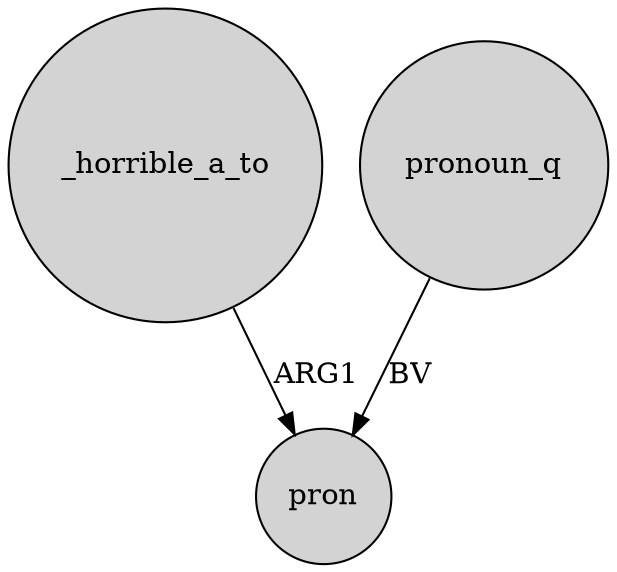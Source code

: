 digraph {
	node [shape=circle style=filled]
	_horrible_a_to -> pron [label=ARG1]
	pronoun_q -> pron [label=BV]
}
